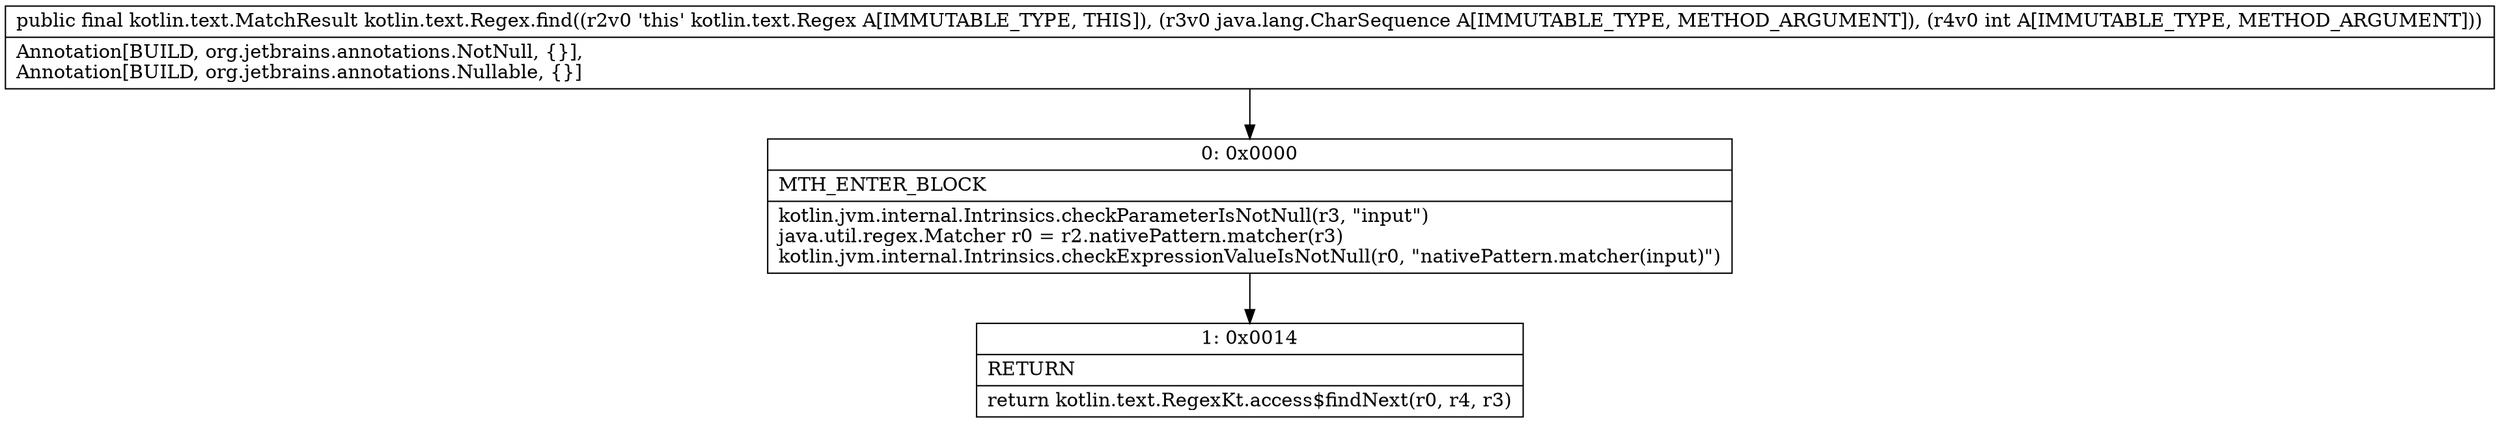 digraph "CFG forkotlin.text.Regex.find(Ljava\/lang\/CharSequence;I)Lkotlin\/text\/MatchResult;" {
Node_0 [shape=record,label="{0\:\ 0x0000|MTH_ENTER_BLOCK\l|kotlin.jvm.internal.Intrinsics.checkParameterIsNotNull(r3, \"input\")\ljava.util.regex.Matcher r0 = r2.nativePattern.matcher(r3)\lkotlin.jvm.internal.Intrinsics.checkExpressionValueIsNotNull(r0, \"nativePattern.matcher(input)\")\l}"];
Node_1 [shape=record,label="{1\:\ 0x0014|RETURN\l|return kotlin.text.RegexKt.access$findNext(r0, r4, r3)\l}"];
MethodNode[shape=record,label="{public final kotlin.text.MatchResult kotlin.text.Regex.find((r2v0 'this' kotlin.text.Regex A[IMMUTABLE_TYPE, THIS]), (r3v0 java.lang.CharSequence A[IMMUTABLE_TYPE, METHOD_ARGUMENT]), (r4v0 int A[IMMUTABLE_TYPE, METHOD_ARGUMENT]))  | Annotation[BUILD, org.jetbrains.annotations.NotNull, \{\}], \lAnnotation[BUILD, org.jetbrains.annotations.Nullable, \{\}]\l}"];
MethodNode -> Node_0;
Node_0 -> Node_1;
}

